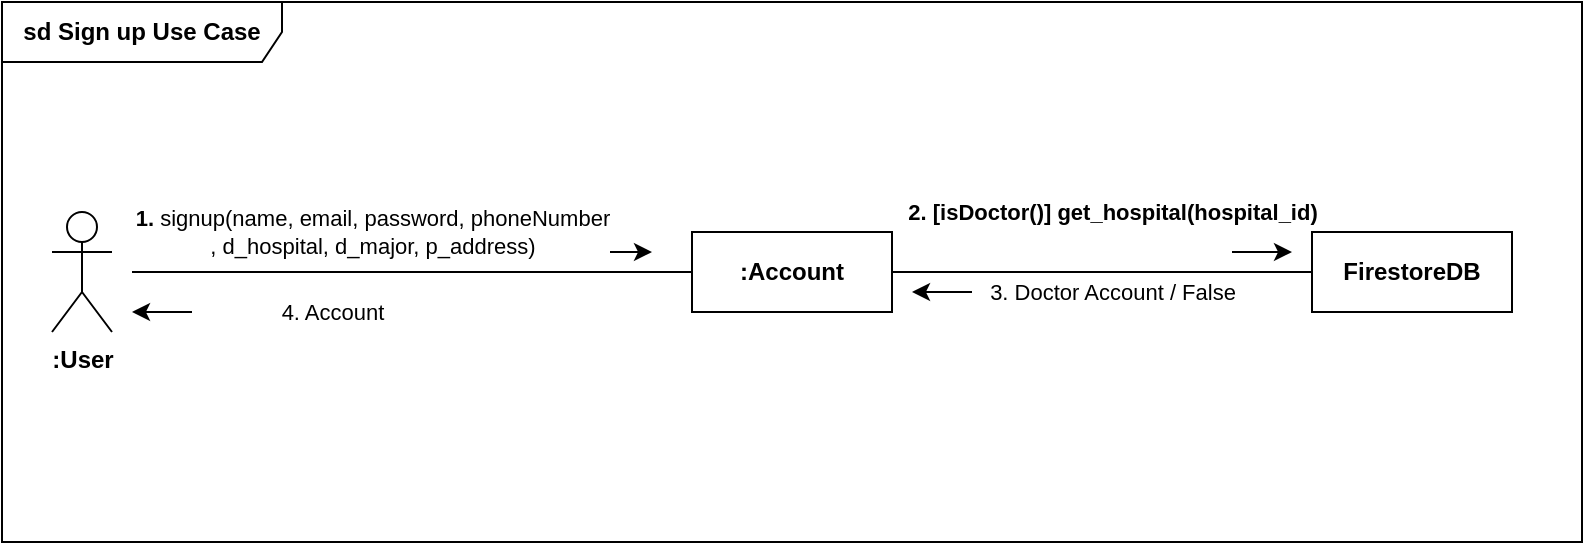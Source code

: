 <mxfile version="13.9.9" type="device"><diagram id="kgpKYQtTHZ0yAKxKKP6v" name="Page-1"><mxGraphModel dx="1086" dy="806" grid="1" gridSize="10" guides="1" tooltips="1" connect="1" arrows="1" fold="1" page="1" pageScale="1" pageWidth="850" pageHeight="1100" math="0" shadow="0"><root><mxCell id="0"/><mxCell id="1" parent="0"/><mxCell id="yoZbxn-RNsoComxz8OxH-1" value="sd Sign up Use Case" style="shape=umlFrame;whiteSpace=wrap;html=1;width=140;height=30;fontStyle=1" parent="1" vertex="1"><mxGeometry x="35" y="65" width="790" height="270" as="geometry"/></mxCell><mxCell id="UwkNj2BQem5fNJmUwM4A-2" value="&lt;b&gt;:User&lt;/b&gt;" style="shape=umlActor;verticalLabelPosition=bottom;verticalAlign=top;html=1;outlineConnect=0;" vertex="1" parent="1"><mxGeometry x="60" y="170" width="30" height="60" as="geometry"/></mxCell><mxCell id="UwkNj2BQem5fNJmUwM4A-4" value=":Account" style="rounded=0;whiteSpace=wrap;html=1;fontStyle=1" vertex="1" parent="1"><mxGeometry x="380" y="180" width="100" height="40" as="geometry"/></mxCell><mxCell id="UwkNj2BQem5fNJmUwM4A-5" value="FirestoreDB" style="rounded=0;whiteSpace=wrap;html=1;fontStyle=1" vertex="1" parent="1"><mxGeometry x="690" y="180" width="100" height="40" as="geometry"/></mxCell><mxCell id="UwkNj2BQem5fNJmUwM4A-8" value="" style="endArrow=none;html=1;" edge="1" parent="1" target="UwkNj2BQem5fNJmUwM4A-4"><mxGeometry width="50" height="50" relative="1" as="geometry"><mxPoint x="100" y="200" as="sourcePoint"/><mxPoint x="350" y="230" as="targetPoint"/></mxGeometry></mxCell><mxCell id="UwkNj2BQem5fNJmUwM4A-9" value="" style="endArrow=none;html=1;" edge="1" parent="1" source="UwkNj2BQem5fNJmUwM4A-5" target="UwkNj2BQem5fNJmUwM4A-4"><mxGeometry width="50" height="50" relative="1" as="geometry"><mxPoint x="125" y="210" as="sourcePoint"/><mxPoint x="320" y="210" as="targetPoint"/></mxGeometry></mxCell><mxCell id="UwkNj2BQem5fNJmUwM4A-10" value="&lt;b&gt;1. &lt;/b&gt;signup(name, email, password, phoneNumber&lt;br&gt;, d_hospital, d_major, p_address)" style="endArrow=classic;html=1;" edge="1" parent="1"><mxGeometry x="-1" y="110" width="50" height="50" relative="1" as="geometry"><mxPoint x="330" y="190" as="sourcePoint"/><mxPoint x="360" y="190" as="targetPoint"/><mxPoint x="-110" y="100" as="offset"/></mxGeometry></mxCell><mxCell id="UwkNj2BQem5fNJmUwM4A-11" value="&lt;b&gt;2. [isDoctor()] get_hospital(hospital_id)&lt;/b&gt;" style="endArrow=classic;html=1;" edge="1" parent="1"><mxGeometry x="-1" y="63" width="50" height="50" relative="1" as="geometry"><mxPoint x="650" y="190" as="sourcePoint"/><mxPoint x="680" y="190" as="targetPoint"/><mxPoint x="-60" y="43" as="offset"/></mxGeometry></mxCell><mxCell id="UwkNj2BQem5fNJmUwM4A-13" value="3. Doctor Account / False" style="endArrow=classic;html=1;" edge="1" parent="1"><mxGeometry x="-1" y="-70" width="50" height="50" relative="1" as="geometry"><mxPoint x="520" y="210" as="sourcePoint"/><mxPoint x="490" y="210" as="targetPoint"/><mxPoint x="70" y="70" as="offset"/></mxGeometry></mxCell><mxCell id="UwkNj2BQem5fNJmUwM4A-14" value="&lt;span style=&quot;font-weight: normal&quot;&gt;4. Account&lt;/span&gt;" style="endArrow=classic;html=1;fontStyle=1" edge="1" parent="1"><mxGeometry x="-1" y="-70" width="50" height="50" relative="1" as="geometry"><mxPoint x="130" y="220" as="sourcePoint"/><mxPoint x="100" y="220" as="targetPoint"/><mxPoint x="70" y="70" as="offset"/></mxGeometry></mxCell></root></mxGraphModel></diagram></mxfile>